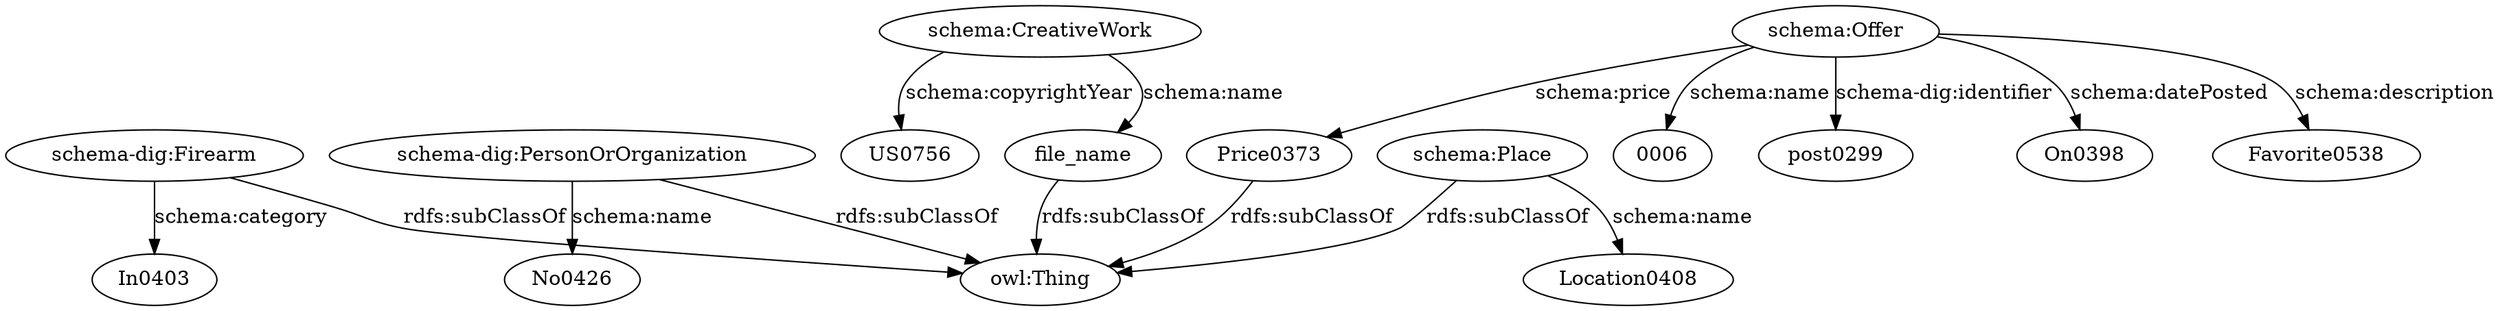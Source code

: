 digraph {
  In0403 [type=attribute_name,label=In0403]
  "schema-dig:Firearm1" [type=class_uri,label="schema-dig:Firearm"]
  No0426 [type=attribute_name,label=No0426]
  "schema-dig:PersonOrOrganization1" [type=class_uri,label="schema-dig:PersonOrOrganization"]
  US0756 [type=attribute_name,label=US0756]
  "schema:CreativeWork1" [type=class_uri,label="schema:CreativeWork"]
  file_name [type=attribute_name,label=file_name]
  post0299 [type=attribute_name,label=post0299]
  "schema:Offer1" [type=class_uri,label="schema:Offer"]
  On0398 [type=attribute_name,label=On0398]
  Favorite0538 [type=attribute_name,label=Favorite0538]
  "0006" [type=attribute_name,label="0006"]
  Price0373 [type=attribute_name,label=Price0373]
  Location0408 [type=attribute_name,label=Location0408]
  "schema:Place1" [type=class_uri,label="schema:Place"]
  "owl:Thing" [type=special,label="owl:Thing"]
  "schema-dig:Firearm1" -> In0403 [label="schema:category",type=st_property_uri]
  "schema-dig:PersonOrOrganization1" -> No0426 [label="schema:name",type=st_property_uri]
  "schema:CreativeWork1" -> US0756 [label="schema:copyrightYear",type=st_property_uri]
  "schema:CreativeWork1" -> file_name [label="schema:name",type=st_property_uri]
  "schema:Offer1" -> post0299 [label="schema-dig:identifier",type=st_property_uri]
  "schema:Offer1" -> On0398 [label="schema:datePosted",type=st_property_uri]
  "schema:Offer1" -> Favorite0538 [label="schema:description",type=st_property_uri]
  "schema:Offer1" -> "0006" [label="schema:name",type=st_property_uri]
  "schema:Offer1" -> Price0373 [label="schema:price",type=st_property_uri]
  "schema:Place1" -> Location0408 [label="schema:name",type=st_property_uri]
  "schema-dig:Firearm1" -> "owl:Thing" [label="rdfs:subClassOf",type=inherited]
  "schema-dig:PersonOrOrganization1" -> "owl:Thing" [label="rdfs:subClassOf",type=inherited]
  file_name -> "owl:Thing" [label="rdfs:subClassOf",type=inherited]
  Price0373 -> "owl:Thing" [label="rdfs:subClassOf",type=inherited]
  "schema:Place1" -> "owl:Thing" [label="rdfs:subClassOf",type=inherited]
}
